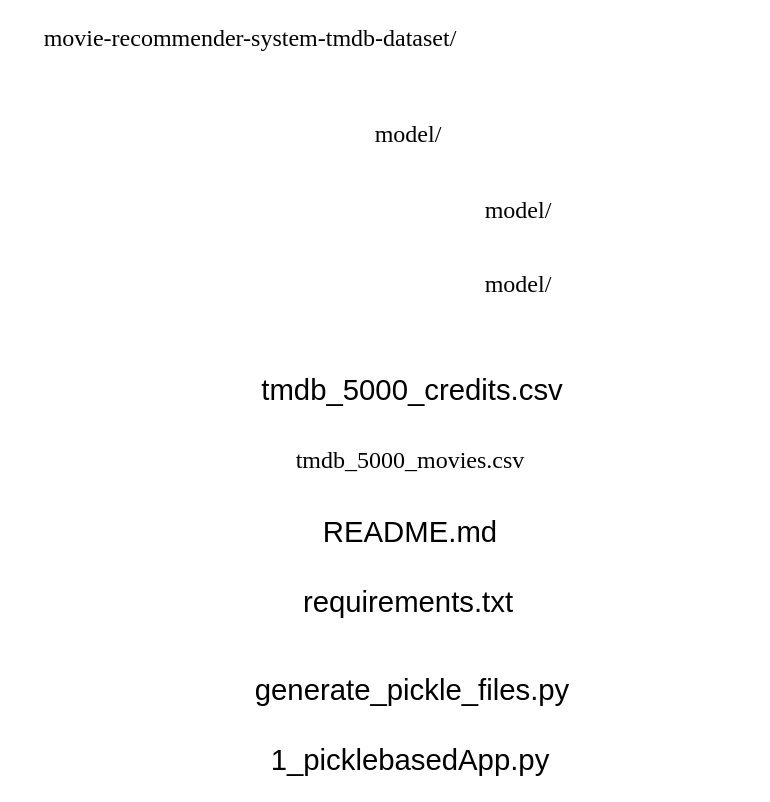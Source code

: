 <mxfile version="27.1.6">
  <diagram name="Page-1" id="ocyLgxbPJHXp4FCYeSMw">
    <mxGraphModel dx="873" dy="450" grid="1" gridSize="10" guides="1" tooltips="1" connect="1" arrows="1" fold="1" page="1" pageScale="1" pageWidth="1100" pageHeight="850" math="0" shadow="0">
      <root>
        <mxCell id="0" />
        <mxCell id="1" parent="0" />
        <object label="&lt;p align=&quot;center&quot; class=&quot;MsoNormal&quot;&gt;&lt;span style=&quot;font-family:  Times New Roman;&quot;&gt;movie-recommender-system-tmdb-dataset/&lt;/span&gt;&lt;/p&gt;" id="DUQ8JvHc4afLD08pUwu4-1">
          <mxCell style="rounded=0;whiteSpace=wrap;html=1;strokeColor=none;" vertex="1" parent="1">
            <mxGeometry x="161" y="82" width="250" height="30" as="geometry" />
          </mxCell>
        </object>
        <object label="&lt;p align=&quot;center&quot; class=&quot;MsoNormal&quot;&gt;&lt;font face=&quot;Times New Roman&quot;&gt;model/&lt;/font&gt;&lt;/p&gt;" id="DUQ8JvHc4afLD08pUwu4-2">
          <mxCell style="rounded=0;whiteSpace=wrap;html=1;strokeColor=none;" vertex="1" parent="1">
            <mxGeometry x="240" y="130" width="250" height="30" as="geometry" />
          </mxCell>
        </object>
        <object label="&lt;p align=&quot;center&quot; class=&quot;MsoNormal&quot;&gt;&lt;span style=&quot;font-size:11.0pt;line-height:107%;&lt;br/&gt;font-family: Times New Roman;mso-fareast-font-family: sans serif,serif,monospace,auto;mso-fareast-theme-font:&lt;br/&gt;minor-latin;mso-ansi-language:EN-US;mso-fareast-language:EN-US;mso-bidi-language:&lt;br/&gt;AR-SA&quot;&gt;tmdb_5000_credits.csv&lt;/span&gt;&lt;br&gt;&lt;/p&gt;" id="DUQ8JvHc4afLD08pUwu4-3">
          <mxCell style="rounded=0;whiteSpace=wrap;html=1;strokeColor=none;" vertex="1" parent="1">
            <mxGeometry x="242" y="258" width="250" height="30" as="geometry" />
          </mxCell>
        </object>
        <object label="&lt;p align=&quot;center&quot; class=&quot;MsoNormal&quot;&gt;&lt;font face=&quot;Times New Roman&quot;&gt;model/&lt;/font&gt;&lt;/p&gt;" id="DUQ8JvHc4afLD08pUwu4-4">
          <mxCell style="rounded=0;whiteSpace=wrap;html=1;strokeColor=none;" vertex="1" parent="1">
            <mxGeometry x="295" y="168" width="250" height="30" as="geometry" />
          </mxCell>
        </object>
        <object label="&lt;p align=&quot;center&quot; class=&quot;MsoNormal&quot;&gt;&lt;font face=&quot;Times New Roman&quot;&gt;model/&lt;/font&gt;&lt;/p&gt;" id="DUQ8JvHc4afLD08pUwu4-5">
          <mxCell style="rounded=0;whiteSpace=wrap;html=1;strokeColor=none;" vertex="1" parent="1">
            <mxGeometry x="295" y="205" width="250" height="30" as="geometry" />
          </mxCell>
        </object>
        <object label="&lt;p class=&quot;MsoNormal&quot;&gt;&lt;span style=&quot;font-family: Times New Roman;&quot;&gt;tmdb_5000_movies.csv&lt;/span&gt;&lt;/p&gt;" id="DUQ8JvHc4afLD08pUwu4-6">
          <mxCell style="rounded=0;whiteSpace=wrap;html=1;strokeColor=none;" vertex="1" parent="1">
            <mxGeometry x="241" y="293" width="250" height="30" as="geometry" />
          </mxCell>
        </object>
        <object label="&lt;p align=&quot;center&quot; class=&quot;MsoNormal&quot;&gt;&lt;span style=&quot;font-size:11.0pt;line-height:107%;&lt;br/&gt;font-family: Times New Roman;mso-fareast-font-family: sans serif,serif,monospace,auto;mso-fareast-theme-font:&lt;br/&gt;minor-latin;mso-ansi-language:EN-US;mso-fareast-language:EN-US;mso-bidi-language:&lt;br/&gt;AR-SA&quot;&gt;README.md&lt;/span&gt;&lt;br&gt;&lt;/p&gt;" id="DUQ8JvHc4afLD08pUwu4-8">
          <mxCell style="rounded=0;whiteSpace=wrap;html=1;strokeColor=none;" vertex="1" parent="1">
            <mxGeometry x="241" y="329" width="250" height="30" as="geometry" />
          </mxCell>
        </object>
        <object label="&lt;p align=&quot;center&quot; class=&quot;MsoNormal&quot;&gt;&lt;span style=&quot;font-size:11.0pt;line-height:107%;&lt;br/&gt;font-family: Times New Roman;mso-fareast-font-family: sans serif,serif,monospace,auto;mso-fareast-theme-font:&lt;br/&gt;minor-latin;mso-ansi-language:EN-US;mso-fareast-language:EN-US;mso-bidi-language:&lt;br/&gt;AR-SA&quot;&gt;requirements.txt&lt;/span&gt;&lt;br&gt;&lt;/p&gt;" id="DUQ8JvHc4afLD08pUwu4-9">
          <mxCell style="rounded=0;whiteSpace=wrap;html=1;strokeColor=none;" vertex="1" parent="1">
            <mxGeometry x="240" y="364" width="250" height="30" as="geometry" />
          </mxCell>
        </object>
        <object label="&lt;p align=&quot;center&quot; class=&quot;MsoNormal&quot;&gt;&lt;span style=&quot;font-size:11.0pt;line-height:107%;&lt;br/&gt;font-family: Times New Roman;mso-fareast-font-family: sans serif,serif,monospace,auto;mso-fareast-theme-font:&lt;br/&gt;minor-latin;mso-ansi-language:EN-US;mso-fareast-language:EN-US;mso-bidi-language:&lt;br/&gt;AR-SA&quot;&gt;generate_pickle_files.py&lt;/span&gt;&lt;br&gt;&lt;/p&gt;" id="DUQ8JvHc4afLD08pUwu4-12">
          <mxCell style="rounded=0;whiteSpace=wrap;html=1;strokeColor=none;" vertex="1" parent="1">
            <mxGeometry x="242" y="408" width="250" height="30" as="geometry" />
          </mxCell>
        </object>
        <object label="&lt;p align=&quot;center&quot; class=&quot;MsoNormal&quot;&gt;&lt;span style=&quot;font-size:11.0pt;line-height:107%;&lt;br/&gt;font-family: Times New Roman;mso-fareast-font-family: sans serif,serif,monospace,auto;mso-fareast-theme-font:&lt;br/&gt;minor-latin;mso-ansi-language:EN-US;mso-fareast-language:EN-US;mso-bidi-language:&lt;br/&gt;AR-SA&quot;&gt;1_picklebasedApp.py&lt;/span&gt;&lt;br&gt;&lt;/p&gt;" id="DUQ8JvHc4afLD08pUwu4-13">
          <mxCell style="rounded=0;whiteSpace=wrap;html=1;strokeColor=none;" vertex="1" parent="1">
            <mxGeometry x="241" y="443" width="250" height="30" as="geometry" />
          </mxCell>
        </object>
      </root>
    </mxGraphModel>
  </diagram>
</mxfile>
